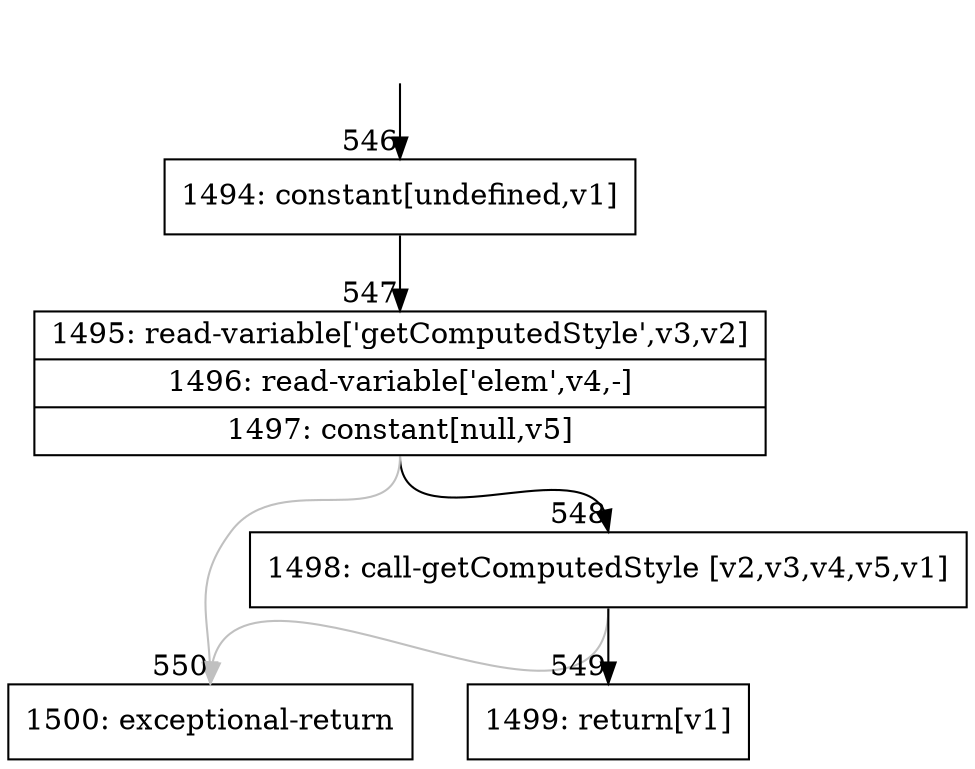 digraph {
rankdir="TD"
BB_entry56[shape=none,label=""];
BB_entry56 -> BB546 [tailport=s, headport=n, headlabel="    546"]
BB546 [shape=record label="{1494: constant[undefined,v1]}" ] 
BB546 -> BB547 [tailport=s, headport=n, headlabel="      547"]
BB547 [shape=record label="{1495: read-variable['getComputedStyle',v3,v2]|1496: read-variable['elem',v4,-]|1497: constant[null,v5]}" ] 
BB547 -> BB548 [tailport=s, headport=n, headlabel="      548"]
BB547 -> BB550 [tailport=s, headport=n, color=gray, headlabel="      550"]
BB548 [shape=record label="{1498: call-getComputedStyle [v2,v3,v4,v5,v1]}" ] 
BB548 -> BB549 [tailport=s, headport=n, headlabel="      549"]
BB548 -> BB550 [tailport=s, headport=n, color=gray]
BB549 [shape=record label="{1499: return[v1]}" ] 
BB550 [shape=record label="{1500: exceptional-return}" ] 
//#$~ 852
}
